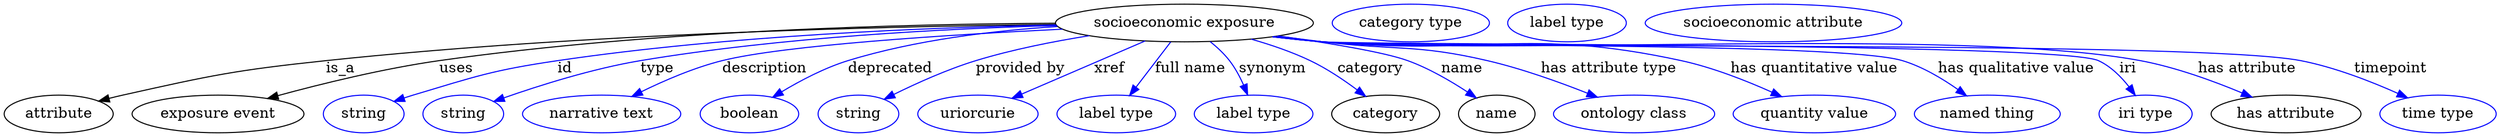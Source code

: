 digraph {
	graph [bb="0,0,2374.2,123"];
	node [label="\N"];
	"socioeconomic exposure"	[height=0.5,
		label="socioeconomic exposure",
		pos="1123,105",
		width=3.4122];
	attribute	[height=0.5,
		pos="51.995,18",
		width=1.4443];
	"socioeconomic exposure" -> attribute	[label=is_a,
		lp="323,61.5",
		pos="e,90.238,30.319 1000.6,103.45 841.02,101.66 553.41,94.731 309,69 221.14,59.752 199.22,55.217 113,36 108.83,35.072 104.53,34.034 \
100.22,32.942"];
	"exposure event"	[height=0.5,
		pos="204,18",
		width=2.2748];
	"socioeconomic exposure" -> "exposure event"	[label=uses,
		lp="433.5,61.5",
		pos="e,251.32,32.714 999.92,104.62 858.54,103.79 619.93,97.609 417,69 363.55,61.465 303.8,46.888 261.22,35.409"];
	id	[color=blue,
		height=0.5,
		label=string,
		pos="342,18",
		width=1.0652];
	"socioeconomic exposure" -> id	[color=blue,
		label=id,
		lp="534,61.5",
		pos="e,371.03,29.828 1000.8,103.16 879.84,100.83 689.75,93.185 527,69 465.05,59.795 450.04,53.812 390,36 386.9,35.082 383.71,34.081 380.52,\
33.038",
		style=solid];
	type	[color=blue,
		height=0.5,
		label=string,
		pos="437,18",
		width=1.0652];
	"socioeconomic exposure" -> type	[color=blue,
		label=type,
		lp="621,61.5",
		pos="e,465.92,29.956 1001,102.65 895.55,99.85 739.3,91.766 605,69 559.53,61.293 509.02,45.19 475.37,33.331",
		style=solid];
	description	[color=blue,
		height=0.5,
		label="narrative text",
		pos="569,18",
		width=2.0943];
	"socioeconomic exposure" -> description	[color=blue,
		label=description,
		lp="723.5,61.5",
		pos="e,597.57,34.739 1006.8,99.132 897.5,93.76 742.08,83.857 683,69 656.52,62.343 628.42,50.083 606.74,39.37",
		style=solid];
	deprecated	[color=blue,
		height=0.5,
		label=boolean,
		pos="709,18",
		width=1.2999];
	"socioeconomic exposure" -> deprecated	[color=blue,
		label=deprecated,
		lp="842.5,61.5",
		pos="e,731.22,34.13 1001.9,101.75 940.79,97.878 866.24,88.941 802,69 780.08,62.198 757.36,50.093 739.86,39.497",
		style=solid];
	"provided by"	[color=blue,
		height=0.5,
		label=string,
		pos="812,18",
		width=1.0652];
	"socioeconomic exposure" -> "provided by"	[color=blue,
		label="provided by",
		lp="966.5,61.5",
		pos="e,836.67,32.139 1032.2,92.848 997.89,87.38 958.71,79.625 924,69 896.86,60.695 867.62,47.485 845.82,36.729",
		style=solid];
	xref	[color=blue,
		height=0.5,
		label=uriorcurie,
		pos="926,18",
		width=1.5887];
	"socioeconomic exposure" -> xref	[color=blue,
		label=xref,
		lp="1051.5,61.5",
		pos="e,958.48,33.015 1085.5,87.812 1051.9,73.327 1002.8,52.118 967.9,37.082",
		style=solid];
	"full name"	[color=blue,
		height=0.5,
		label="label type",
		pos="1058,18",
		width=1.5707];
	"socioeconomic exposure" -> "full name"	[color=blue,
		label="full name",
		lp="1128.5,61.5",
		pos="e,1070.7,35.597 1109.8,86.799 1100.4,74.426 1087.5,57.555 1076.9,43.738",
		style=solid];
	synonym	[color=blue,
		height=0.5,
		label="label type",
		pos="1189,18",
		width=1.5707];
	"socioeconomic exposure" -> synonym	[color=blue,
		label=synonym,
		lp="1207,61.5",
		pos="e,1183.3,36.279 1147.5,87.214 1154.1,81.923 1160.8,75.695 1166,69 1171.4,62.02 1175.9,53.563 1179.5,45.606",
		style=solid];
	category	[height=0.5,
		pos="1315,18",
		width=1.4263];
	"socioeconomic exposure" -> category	[color=blue,
		label=category,
		lp="1300.5,61.5",
		pos="e,1295.9,34.841 1186.7,89.55 1205.3,84.238 1225.4,77.414 1243,69 1258.8,61.471 1274.9,50.634 1287.9,40.973",
		style=solid];
	name	[height=0.5,
		pos="1421,18",
		width=1.011];
	"socioeconomic exposure" -> name	[color=blue,
		label=name,
		lp="1388,61.5",
		pos="e,1401.4,33.352 1212.6,92.622 1260.2,85.913 1313.4,77.163 1336,69 1356.2,61.674 1377.1,49.485 1393.1,38.976",
		style=solid];
	"has attribute type"	[color=blue,
		height=0.5,
		label="ontology class",
		pos="1552,18",
		width=2.1304];
	"socioeconomic exposure" -> "has attribute type"	[color=blue,
		label="has attribute type",
		lp="1528,61.5",
		pos="e,1517,34.032 1211.4,92.445 1225.9,90.59 1240.9,88.717 1255,87 1324.7,78.514 1343.6,84.915 1412,69 1444.7,61.395 1480.3,48.616 1507.4,\
37.881",
		style=solid];
	"has quantitative value"	[color=blue,
		height=0.5,
		label="quantity value",
		pos="1724,18",
		width=2.1484];
	"socioeconomic exposure" -> "has quantitative value"	[color=blue,
		label="has quantitative value",
		lp="1724,61.5",
		pos="e,1692.8,34.575 1208.5,92.037 1223.9,90.145 1239.9,88.365 1255,87 1406.6,73.269 1448.3,101.3 1597,69 1626.9,62.497 1659,49.803 1683.5,\
38.833",
		style=solid];
	"has qualitative value"	[color=blue,
		height=0.5,
		label="named thing",
		pos="1889,18",
		width=1.9318];
	"socioeconomic exposure" -> "has qualitative value"	[color=blue,
		label="has qualitative value",
		lp="1916.5,61.5",
		pos="e,1869.1,35.393 1207.4,91.915 1223.2,89.998 1239.6,88.242 1255,87 1316.3,82.068 1749.1,86.743 1808,69 1827,63.258 1846.1,51.861 \
1860.9,41.397",
		style=solid];
	iri	[color=blue,
		height=0.5,
		label="iri type",
		pos="2040,18",
		width=1.2277];
	"socioeconomic exposure" -> iri	[color=blue,
		label=iri,
		lp="2023,61.5",
		pos="e,2030.1,35.792 1207,91.854 1222.9,89.93 1239.4,88.187 1255,87 1296,83.869 1957.6,86.186 1995,69 2006.6,63.64 2016.6,53.676 2024.1,\
44.045",
		style=solid];
	"has attribute"	[height=0.5,
		pos="2174,18",
		width=1.9859];
	"socioeconomic exposure" -> "has attribute"	[color=blue,
		label="has attribute",
		lp="2137,61.5",
		pos="e,2141.4,34.115 1207,91.838 1222.9,89.916 1239.4,88.178 1255,87 1427.9,73.909 1864.5,100.75 2035,69 2068.6,62.746 2104.8,49.472 \
2131.9,38.172",
		style=solid];
	timepoint	[color=blue,
		height=0.5,
		label="time type",
		pos="2319,18",
		width=1.5346];
	"socioeconomic exposure" -> timepoint	[color=blue,
		label=timepoint,
		lp="2274,61.5",
		pos="e,2289.9,33.437 1207,91.79 1222.9,89.873 1239.4,88.148 1255,87 1358.4,79.367 2086.2,88.781 2188,69 2220.3,62.72 2255,49.124 2280.6,\
37.692",
		style=solid];
	"named thing_category"	[color=blue,
		height=0.5,
		label="category type",
		pos="1339,105",
		width=2.0762];
	attribute_name	[color=blue,
		height=0.5,
		label="label type",
		pos="1488,105",
		width=1.5707];
	"socioeconomic exposure_has attribute"	[color=blue,
		height=0.5,
		label="socioeconomic attribute",
		pos="1685,105",
		width=3.3941];
}
